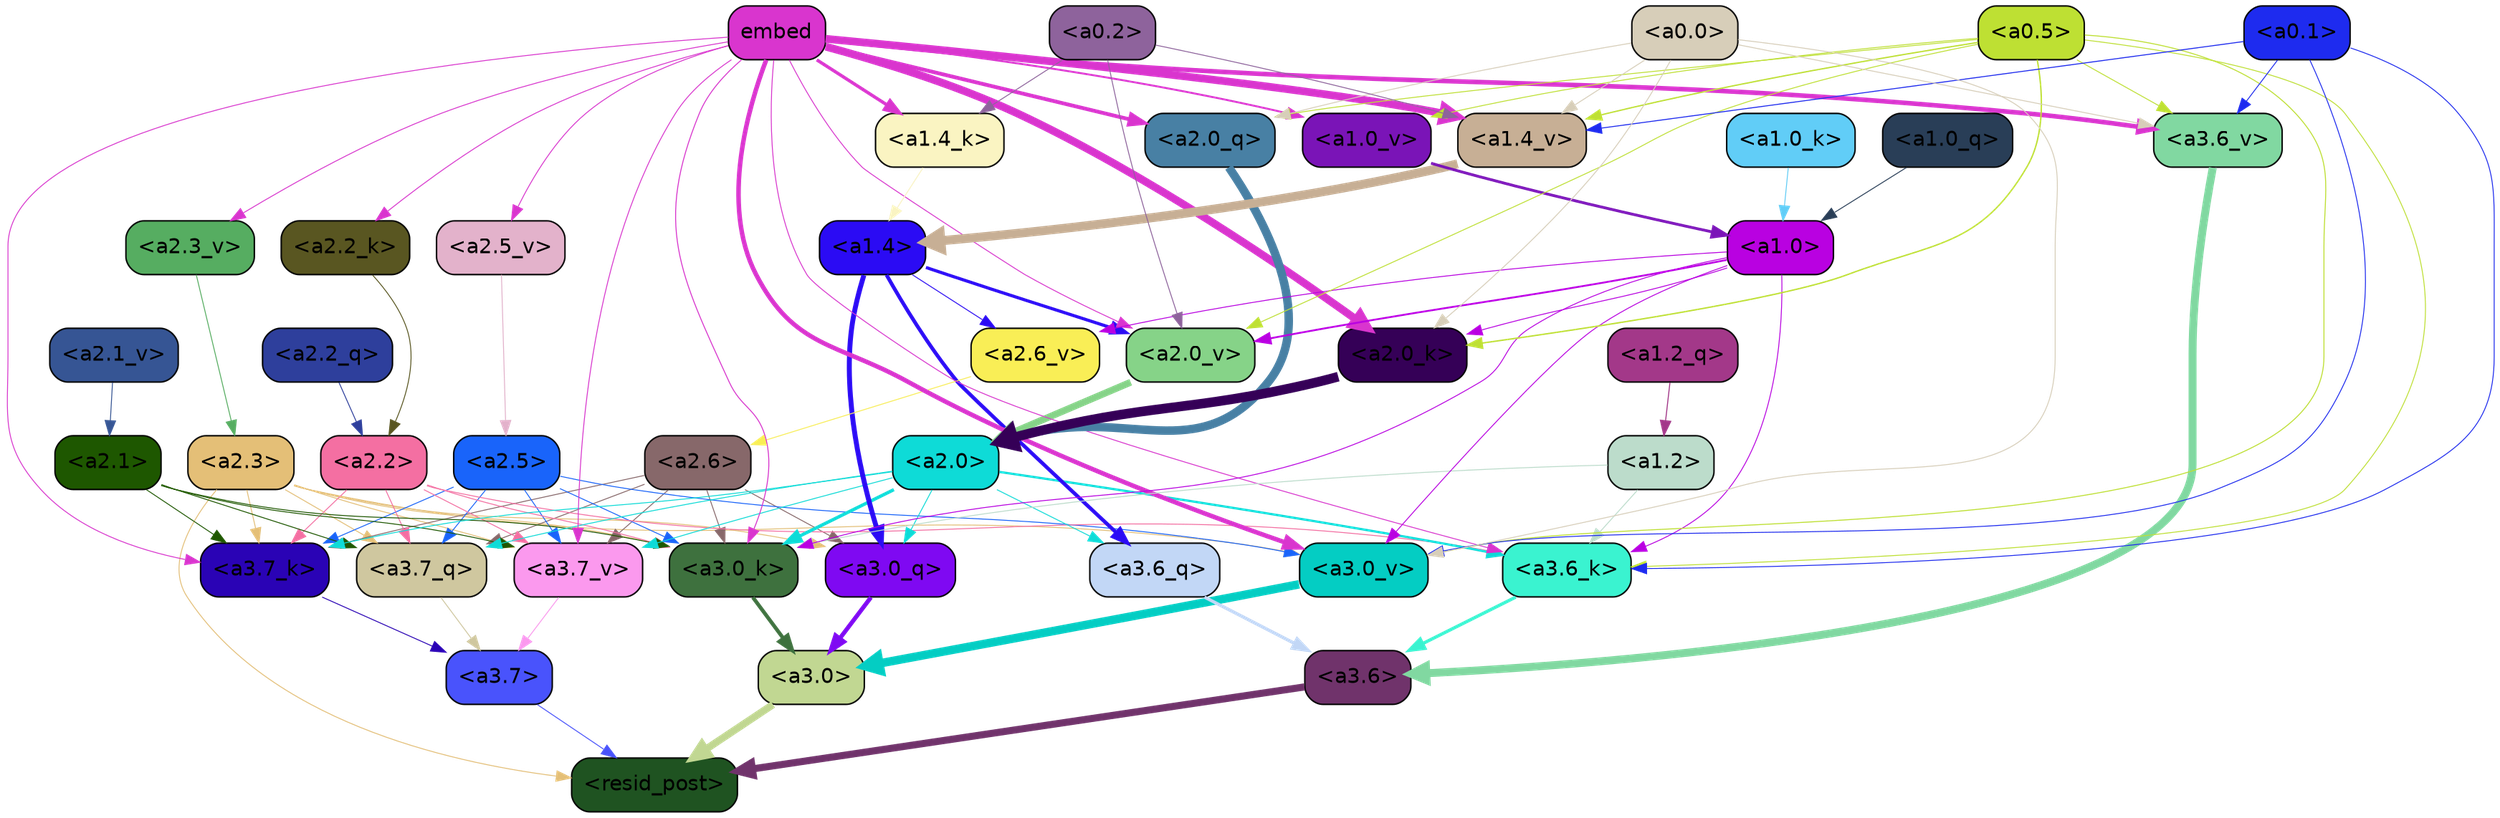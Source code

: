 strict digraph "" {
	graph [bgcolor=transparent,
		layout=dot,
		overlap=false,
		splines=true
	];
	"<a3.7>"	[color=black,
		fillcolor="#4953fc",
		fontname=Helvetica,
		shape=box,
		style="filled, rounded"];
	"<resid_post>"	[color=black,
		fillcolor="#1f5321",
		fontname=Helvetica,
		shape=box,
		style="filled, rounded"];
	"<a3.7>" -> "<resid_post>"	[color="#4953fc",
		penwidth=0.6];
	"<a3.6>"	[color=black,
		fillcolor="#70336b",
		fontname=Helvetica,
		shape=box,
		style="filled, rounded"];
	"<a3.6>" -> "<resid_post>"	[color="#70336b",
		penwidth=4.7534414529800415];
	"<a3.0>"	[color=black,
		fillcolor="#c1d792",
		fontname=Helvetica,
		shape=box,
		style="filled, rounded"];
	"<a3.0>" -> "<resid_post>"	[color="#c1d792",
		penwidth=4.898576855659485];
	"<a2.3>"	[color=black,
		fillcolor="#e4bf77",
		fontname=Helvetica,
		shape=box,
		style="filled, rounded"];
	"<a2.3>" -> "<resid_post>"	[color="#e4bf77",
		penwidth=0.6];
	"<a3.7_q>"	[color=black,
		fillcolor="#cfc79f",
		fontname=Helvetica,
		shape=box,
		style="filled, rounded"];
	"<a2.3>" -> "<a3.7_q>"	[color="#e4bf77",
		penwidth=0.6];
	"<a3.0_q>"	[color=black,
		fillcolor="#7f09f2",
		fontname=Helvetica,
		shape=box,
		style="filled, rounded"];
	"<a2.3>" -> "<a3.0_q>"	[color="#e4bf77",
		penwidth=0.6];
	"<a3.7_k>"	[color=black,
		fillcolor="#2a03b5",
		fontname=Helvetica,
		shape=box,
		style="filled, rounded"];
	"<a2.3>" -> "<a3.7_k>"	[color="#e4bf77",
		penwidth=0.6];
	"<a3.0_k>"	[color=black,
		fillcolor="#3e713e",
		fontname=Helvetica,
		shape=box,
		style="filled, rounded"];
	"<a2.3>" -> "<a3.0_k>"	[color="#e4bf77",
		penwidth=0.6];
	"<a3.7_v>"	[color=black,
		fillcolor="#fb99ee",
		fontname=Helvetica,
		shape=box,
		style="filled, rounded"];
	"<a2.3>" -> "<a3.7_v>"	[color="#e4bf77",
		penwidth=0.6];
	"<a3.0_v>"	[color=black,
		fillcolor="#04cdc3",
		fontname=Helvetica,
		shape=box,
		style="filled, rounded"];
	"<a2.3>" -> "<a3.0_v>"	[color="#e4bf77",
		penwidth=0.6];
	"<a3.7_q>" -> "<a3.7>"	[color="#cfc79f",
		penwidth=0.6];
	"<a3.6_q>"	[color=black,
		fillcolor="#c2d7f6",
		fontname=Helvetica,
		shape=box,
		style="filled, rounded"];
	"<a3.6_q>" -> "<a3.6>"	[color="#c2d7f6",
		penwidth=2.160832464694977];
	"<a3.0_q>" -> "<a3.0>"	[color="#7f09f2",
		penwidth=2.870753765106201];
	"<a3.7_k>" -> "<a3.7>"	[color="#2a03b5",
		penwidth=0.6];
	"<a3.6_k>"	[color=black,
		fillcolor="#3af3d0",
		fontname=Helvetica,
		shape=box,
		style="filled, rounded"];
	"<a3.6_k>" -> "<a3.6>"	[color="#3af3d0",
		penwidth=2.13908451795578];
	"<a3.0_k>" -> "<a3.0>"	[color="#3e713e",
		penwidth=2.520303964614868];
	"<a3.7_v>" -> "<a3.7>"	[color="#fb99ee",
		penwidth=0.6];
	"<a3.6_v>"	[color=black,
		fillcolor="#81d8a1",
		fontname=Helvetica,
		shape=box,
		style="filled, rounded"];
	"<a3.6_v>" -> "<a3.6>"	[color="#81d8a1",
		penwidth=5.297133803367615];
	"<a3.0_v>" -> "<a3.0>"	[color="#04cdc3",
		penwidth=5.680712580680847];
	"<a2.6>"	[color=black,
		fillcolor="#87686a",
		fontname=Helvetica,
		shape=box,
		style="filled, rounded"];
	"<a2.6>" -> "<a3.7_q>"	[color="#87686a",
		penwidth=0.6];
	"<a2.6>" -> "<a3.0_q>"	[color="#87686a",
		penwidth=0.6];
	"<a2.6>" -> "<a3.7_k>"	[color="#87686a",
		penwidth=0.6];
	"<a2.6>" -> "<a3.0_k>"	[color="#87686a",
		penwidth=0.6];
	"<a2.6>" -> "<a3.7_v>"	[color="#87686a",
		penwidth=0.6];
	"<a2.5>"	[color=black,
		fillcolor="#1964fa",
		fontname=Helvetica,
		shape=box,
		style="filled, rounded"];
	"<a2.5>" -> "<a3.7_q>"	[color="#1964fa",
		penwidth=0.6];
	"<a2.5>" -> "<a3.7_k>"	[color="#1964fa",
		penwidth=0.6];
	"<a2.5>" -> "<a3.0_k>"	[color="#1964fa",
		penwidth=0.6];
	"<a2.5>" -> "<a3.7_v>"	[color="#1964fa",
		penwidth=0.6];
	"<a2.5>" -> "<a3.0_v>"	[color="#1964fa",
		penwidth=0.6];
	"<a2.2>"	[color=black,
		fillcolor="#f46fa2",
		fontname=Helvetica,
		shape=box,
		style="filled, rounded"];
	"<a2.2>" -> "<a3.7_q>"	[color="#f46fa2",
		penwidth=0.6];
	"<a2.2>" -> "<a3.7_k>"	[color="#f46fa2",
		penwidth=0.6];
	"<a2.2>" -> "<a3.6_k>"	[color="#f46fa2",
		penwidth=0.6];
	"<a2.2>" -> "<a3.0_k>"	[color="#f46fa2",
		penwidth=0.6];
	"<a2.2>" -> "<a3.7_v>"	[color="#f46fa2",
		penwidth=0.6];
	"<a2.1>"	[color=black,
		fillcolor="#1e5700",
		fontname=Helvetica,
		shape=box,
		style="filled, rounded"];
	"<a2.1>" -> "<a3.7_q>"	[color="#1e5700",
		penwidth=0.6];
	"<a2.1>" -> "<a3.7_k>"	[color="#1e5700",
		penwidth=0.6];
	"<a2.1>" -> "<a3.0_k>"	[color="#1e5700",
		penwidth=0.6];
	"<a2.1>" -> "<a3.7_v>"	[color="#1e5700",
		penwidth=0.6];
	"<a2.0>"	[color=black,
		fillcolor="#0edbd7",
		fontname=Helvetica,
		shape=box,
		style="filled, rounded"];
	"<a2.0>" -> "<a3.7_q>"	[color="#0edbd7",
		penwidth=0.6];
	"<a2.0>" -> "<a3.6_q>"	[color="#0edbd7",
		penwidth=0.6];
	"<a2.0>" -> "<a3.0_q>"	[color="#0edbd7",
		penwidth=0.6];
	"<a2.0>" -> "<a3.7_k>"	[color="#0edbd7",
		penwidth=0.6];
	"<a2.0>" -> "<a3.6_k>"	[color="#0edbd7",
		penwidth=1.4957321882247925];
	"<a2.0>" -> "<a3.0_k>"	[color="#0edbd7",
		penwidth=2.18752121925354];
	"<a2.0>" -> "<a3.7_v>"	[color="#0edbd7",
		penwidth=0.6];
	"<a1.4>"	[color=black,
		fillcolor="#2b0bf4",
		fontname=Helvetica,
		shape=box,
		style="filled, rounded"];
	"<a1.4>" -> "<a3.6_q>"	[color="#2b0bf4",
		penwidth=2.4829938411712646];
	"<a1.4>" -> "<a3.0_q>"	[color="#2b0bf4",
		penwidth=3.299744725227356];
	"<a2.6_v>"	[color=black,
		fillcolor="#f9ee56",
		fontname=Helvetica,
		shape=box,
		style="filled, rounded"];
	"<a1.4>" -> "<a2.6_v>"	[color="#2b0bf4",
		penwidth=0.6];
	"<a2.0_v>"	[color=black,
		fillcolor="#86d388",
		fontname=Helvetica,
		shape=box,
		style="filled, rounded"];
	"<a1.4>" -> "<a2.0_v>"	[color="#2b0bf4",
		penwidth=2.092592429369688];
	embed	[color=black,
		fillcolor="#d935ce",
		fontname=Helvetica,
		shape=box,
		style="filled, rounded"];
	embed -> "<a3.7_k>"	[color="#d935ce",
		penwidth=0.6];
	embed -> "<a3.6_k>"	[color="#d935ce",
		penwidth=0.6];
	embed -> "<a3.0_k>"	[color="#d935ce",
		penwidth=0.6394047290086746];
	embed -> "<a3.7_v>"	[color="#d935ce",
		penwidth=0.6];
	embed -> "<a3.6_v>"	[color="#d935ce",
		penwidth=3.067279100418091];
	embed -> "<a3.0_v>"	[color="#d935ce",
		penwidth=3.0212591886520386];
	"<a2.0_q>"	[color=black,
		fillcolor="#4880a4",
		fontname=Helvetica,
		shape=box,
		style="filled, rounded"];
	embed -> "<a2.0_q>"	[color="#d935ce",
		penwidth=2.5355080366134644];
	"<a2.2_k>"	[color=black,
		fillcolor="#595621",
		fontname=Helvetica,
		shape=box,
		style="filled, rounded"];
	embed -> "<a2.2_k>"	[color="#d935ce",
		penwidth=0.6];
	"<a2.0_k>"	[color=black,
		fillcolor="#350057",
		fontname=Helvetica,
		shape=box,
		style="filled, rounded"];
	embed -> "<a2.0_k>"	[color="#d935ce",
		penwidth=5.2180726528167725];
	"<a2.5_v>"	[color=black,
		fillcolor="#e3b2cb",
		fontname=Helvetica,
		shape=box,
		style="filled, rounded"];
	embed -> "<a2.5_v>"	[color="#d935ce",
		penwidth=0.6];
	"<a2.3_v>"	[color=black,
		fillcolor="#56ad61",
		fontname=Helvetica,
		shape=box,
		style="filled, rounded"];
	embed -> "<a2.3_v>"	[color="#d935ce",
		penwidth=0.6];
	embed -> "<a2.0_v>"	[color="#d935ce",
		penwidth=0.6];
	"<a1.4_k>"	[color=black,
		fillcolor="#faf4c2",
		fontname=Helvetica,
		shape=box,
		style="filled, rounded"];
	embed -> "<a1.4_k>"	[color="#d935ce",
		penwidth=2.1732678413391113];
	"<a1.4_v>"	[color=black,
		fillcolor="#c7af95",
		fontname=Helvetica,
		shape=box,
		style="filled, rounded"];
	embed -> "<a1.4_v>"	[color="#d935ce",
		penwidth=5.162249565124512];
	"<a1.0_v>"	[color=black,
		fillcolor="#7a14b7",
		fontname=Helvetica,
		shape=box,
		style="filled, rounded"];
	embed -> "<a1.0_v>"	[color="#d935ce",
		penwidth=1.26457279920578];
	"<a1.2>"	[color=black,
		fillcolor="#bcdccb",
		fontname=Helvetica,
		shape=box,
		style="filled, rounded"];
	"<a1.2>" -> "<a3.6_k>"	[color="#bcdccb",
		penwidth=0.6];
	"<a1.2>" -> "<a3.0_k>"	[color="#bcdccb",
		penwidth=0.6];
	"<a1.0>"	[color=black,
		fillcolor="#b901e1",
		fontname=Helvetica,
		shape=box,
		style="filled, rounded"];
	"<a1.0>" -> "<a3.6_k>"	[color="#b901e1",
		penwidth=0.6];
	"<a1.0>" -> "<a3.0_k>"	[color="#b901e1",
		penwidth=0.6];
	"<a1.0>" -> "<a3.0_v>"	[color="#b901e1",
		penwidth=0.6];
	"<a1.0>" -> "<a2.0_k>"	[color="#b901e1",
		penwidth=0.6];
	"<a1.0>" -> "<a2.6_v>"	[color="#b901e1",
		penwidth=0.6];
	"<a1.0>" -> "<a2.0_v>"	[color="#b901e1",
		penwidth=1.2132605910301208];
	"<a0.5>"	[color=black,
		fillcolor="#bee033",
		fontname=Helvetica,
		shape=box,
		style="filled, rounded"];
	"<a0.5>" -> "<a3.6_k>"	[color="#bee033",
		penwidth=0.6];
	"<a0.5>" -> "<a3.6_v>"	[color="#bee033",
		penwidth=0.6];
	"<a0.5>" -> "<a3.0_v>"	[color="#bee033",
		penwidth=0.648682102560997];
	"<a0.5>" -> "<a2.0_q>"	[color="#bee033",
		penwidth=0.6];
	"<a0.5>" -> "<a2.0_k>"	[color="#bee033",
		penwidth=0.9236047863960266];
	"<a0.5>" -> "<a2.0_v>"	[color="#bee033",
		penwidth=0.6];
	"<a0.5>" -> "<a1.4_v>"	[color="#bee033",
		penwidth=0.8783596754074097];
	"<a0.5>" -> "<a1.0_v>"	[color="#bee033",
		penwidth=0.6];
	"<a0.1>"	[color=black,
		fillcolor="#1e2bef",
		fontname=Helvetica,
		shape=box,
		style="filled, rounded"];
	"<a0.1>" -> "<a3.6_k>"	[color="#1e2bef",
		penwidth=0.6];
	"<a0.1>" -> "<a3.6_v>"	[color="#1e2bef",
		penwidth=0.6];
	"<a0.1>" -> "<a3.0_v>"	[color="#1e2bef",
		penwidth=0.6];
	"<a0.1>" -> "<a1.4_v>"	[color="#1e2bef",
		penwidth=0.6490728855133057];
	"<a0.0>"	[color=black,
		fillcolor="#d7ceb9",
		fontname=Helvetica,
		shape=box,
		style="filled, rounded"];
	"<a0.0>" -> "<a3.6_v>"	[color="#d7ceb9",
		penwidth=0.6];
	"<a0.0>" -> "<a3.0_v>"	[color="#d7ceb9",
		penwidth=0.6];
	"<a0.0>" -> "<a2.0_q>"	[color="#d7ceb9",
		penwidth=0.6];
	"<a0.0>" -> "<a2.0_k>"	[color="#d7ceb9",
		penwidth=0.6];
	"<a0.0>" -> "<a1.4_v>"	[color="#d7ceb9",
		penwidth=0.6];
	"<a2.2_q>"	[color=black,
		fillcolor="#2e3f9c",
		fontname=Helvetica,
		shape=box,
		style="filled, rounded"];
	"<a2.2_q>" -> "<a2.2>"	[color="#2e3f9c",
		penwidth=0.6];
	"<a2.0_q>" -> "<a2.0>"	[color="#4880a4",
		penwidth=5.681910276412964];
	"<a2.2_k>" -> "<a2.2>"	[color="#595621",
		penwidth=0.6];
	"<a2.0_k>" -> "<a2.0>"	[color="#350057",
		penwidth=6.447777509689331];
	"<a2.6_v>" -> "<a2.6>"	[color="#f9ee56",
		penwidth=0.6];
	"<a2.5_v>" -> "<a2.5>"	[color="#e3b2cb",
		penwidth=0.6];
	"<a2.3_v>" -> "<a2.3>"	[color="#56ad61",
		penwidth=0.6];
	"<a2.1_v>"	[color=black,
		fillcolor="#365594",
		fontname=Helvetica,
		shape=box,
		style="filled, rounded"];
	"<a2.1_v>" -> "<a2.1>"	[color="#365594",
		penwidth=0.6];
	"<a2.0_v>" -> "<a2.0>"	[color="#86d388",
		penwidth=4.5695202350616455];
	"<a0.2>"	[color=black,
		fillcolor="#8e639c",
		fontname=Helvetica,
		shape=box,
		style="filled, rounded"];
	"<a0.2>" -> "<a2.0_v>"	[color="#8e639c",
		penwidth=0.6];
	"<a0.2>" -> "<a1.4_k>"	[color="#8e639c",
		penwidth=0.6];
	"<a0.2>" -> "<a1.4_v>"	[color="#8e639c",
		penwidth=0.6];
	"<a1.2_q>"	[color=black,
		fillcolor="#a33889",
		fontname=Helvetica,
		shape=box,
		style="filled, rounded"];
	"<a1.2_q>" -> "<a1.2>"	[color="#a33889",
		penwidth=0.6769798994064331];
	"<a1.0_q>"	[color=black,
		fillcolor="#293e57",
		fontname=Helvetica,
		shape=box,
		style="filled, rounded"];
	"<a1.0_q>" -> "<a1.0>"	[color="#293e57",
		penwidth=0.6];
	"<a1.4_k>" -> "<a1.4>"	[color="#faf4c2",
		penwidth=0.6];
	"<a1.0_k>"	[color=black,
		fillcolor="#61cdf7",
		fontname=Helvetica,
		shape=box,
		style="filled, rounded"];
	"<a1.0_k>" -> "<a1.0>"	[color="#61cdf7",
		penwidth=0.6];
	"<a1.4_v>" -> "<a1.4>"	[color="#c7af95",
		penwidth=6.016597509384155];
	"<a1.0_v>" -> "<a1.0>"	[color="#7a14b7",
		penwidth=1.8562973737716675];
}
